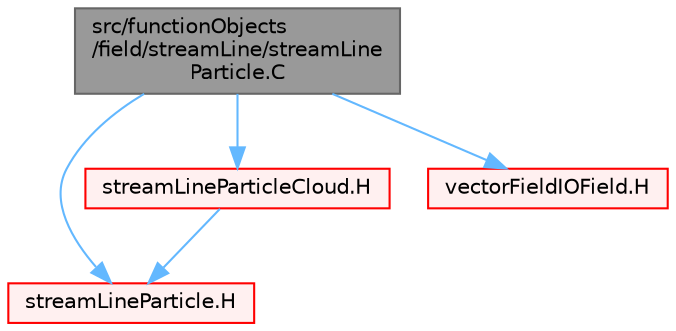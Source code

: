 digraph "src/functionObjects/field/streamLine/streamLineParticle.C"
{
 // LATEX_PDF_SIZE
  bgcolor="transparent";
  edge [fontname=Helvetica,fontsize=10,labelfontname=Helvetica,labelfontsize=10];
  node [fontname=Helvetica,fontsize=10,shape=box,height=0.2,width=0.4];
  Node1 [id="Node000001",label="src/functionObjects\l/field/streamLine/streamLine\lParticle.C",height=0.2,width=0.4,color="gray40", fillcolor="grey60", style="filled", fontcolor="black",tooltip=" "];
  Node1 -> Node2 [id="edge1_Node000001_Node000002",color="steelblue1",style="solid",tooltip=" "];
  Node2 [id="Node000002",label="streamLineParticle.H",height=0.2,width=0.4,color="red", fillcolor="#FFF0F0", style="filled",URL="$streamLineParticle_8H.html",tooltip=" "];
  Node1 -> Node440 [id="edge2_Node000001_Node000440",color="steelblue1",style="solid",tooltip=" "];
  Node440 [id="Node000440",label="streamLineParticleCloud.H",height=0.2,width=0.4,color="red", fillcolor="#FFF0F0", style="filled",URL="$streamLineParticleCloud_8H.html",tooltip=" "];
  Node440 -> Node2 [id="edge3_Node000440_Node000002",color="steelblue1",style="solid",tooltip=" "];
  Node1 -> Node441 [id="edge4_Node000001_Node000441",color="steelblue1",style="solid",tooltip=" "];
  Node441 [id="Node000441",label="vectorFieldIOField.H",height=0.2,width=0.4,color="red", fillcolor="#FFF0F0", style="filled",URL="$vectorFieldIOField_8H.html",tooltip=" "];
}
